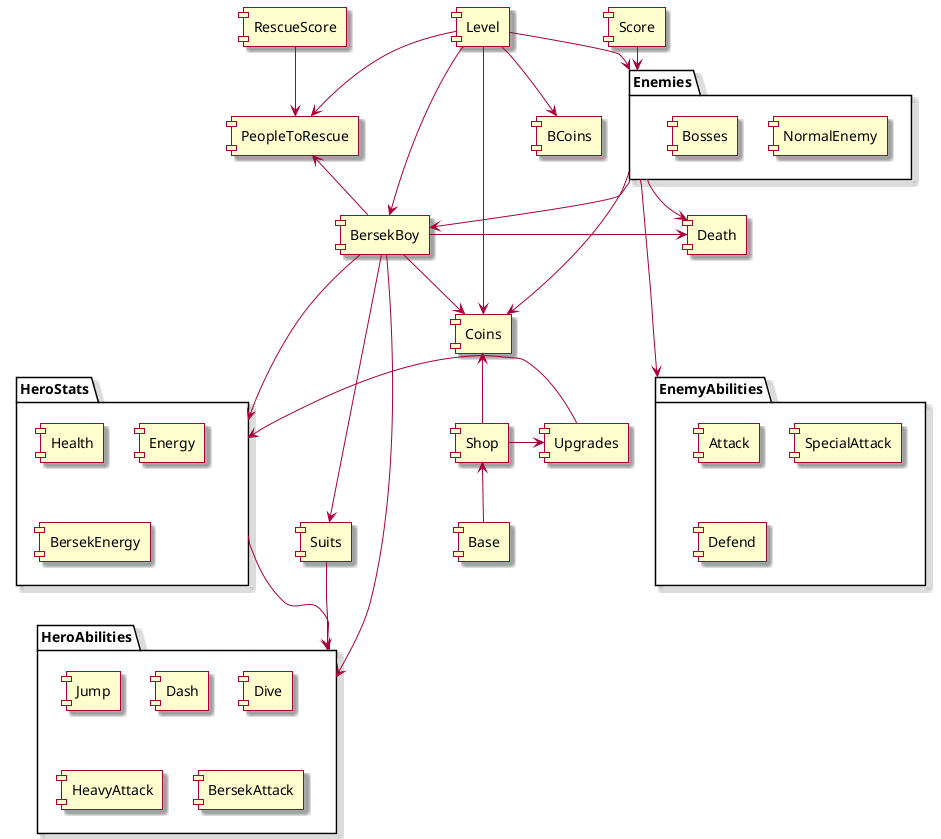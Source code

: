 @startuml
skin rose
skinparam componentstyle uml1


component BersekBoy
component Suits



component Shop
component Upgrades
component Death
component Level
component Base

component PeopleToRescue
component RescueScore
component Score
component Coins
component BCoins

package HeroStats{
component Health
component Energy
component BersekEnergy
}
package Enemies{
component NormalEnemy
component Bosses
}
package EnemyAbilities{
component Attack
component SpecialAttack
component Defend
}
package HeroAbilities{
component Jump
component Dash
component Dive
component HeavyAttack
component BersekAttack
}

Level --> Enemies
Level --> BersekBoy
Level --> PeopleToRescue
Level --> BCoins
Level --> Coins

BersekBoy --> Suits
BersekBoy --> HeroAbilities
BersekBoy -> Death
BersekBoy -r-> HeroStats
BersekBoy -u-> PeopleToRescue
BersekBoy --> Coins

HeroStats -> HeroAbilities

Suits --> HeroAbilities

Enemies --> BersekBoy
Enemies --> EnemyAbilities
Enemies -> Death
Enemies --> Coins
Score --> Enemies

RescueScore -d-> PeopleToRescue
Base -u-> Shop
Shop -r-> Upgrades
Shop -u-> Coins
Upgrades -> HeroStats

@enduml